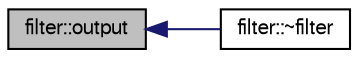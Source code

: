 digraph "filter::output"
{
  edge [fontname="FreeSans",fontsize="10",labelfontname="FreeSans",labelfontsize="10"];
  node [fontname="FreeSans",fontsize="10",shape=record];
  rankdir="LR";
  Node1 [label="filter::output",height=0.2,width=0.4,color="black", fillcolor="grey75", style="filled", fontcolor="black"];
  Node1 -> Node2 [dir="back",color="midnightblue",fontsize="10",style="solid",fontname="FreeSans"];
  Node2 [label="filter::~filter",height=0.2,width=0.4,color="black", fillcolor="white", style="filled",URL="$db/db7/classfilter.html#a0be0ee0b051f2bb824623a11545b662a"];
}
